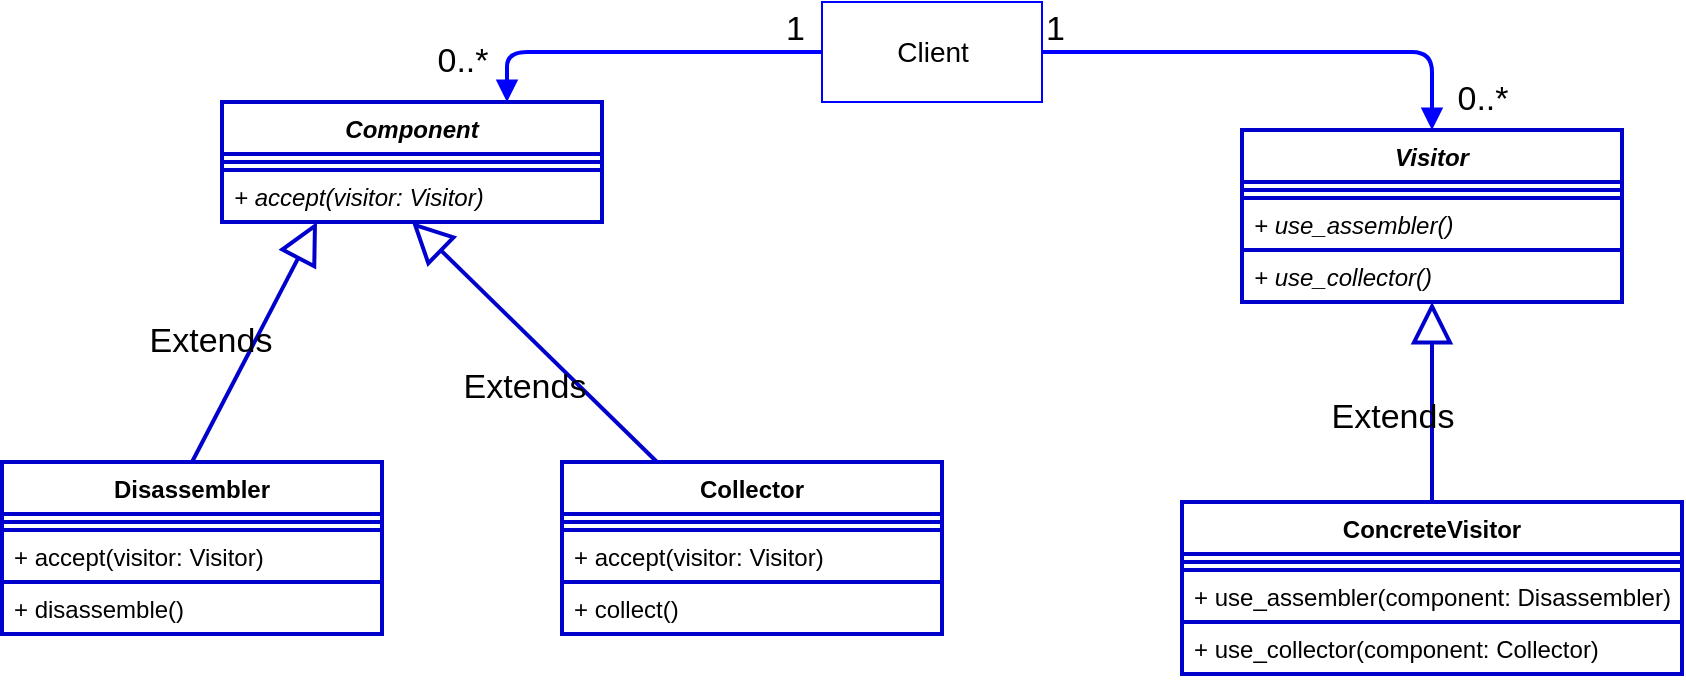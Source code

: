 <mxfile version="14.6.6" type="embed"><diagram id="9WygcgL6JWCiubNsI7kS" name="Page-1"><mxGraphModel dx="1050" dy="686" grid="1" gridSize="10" guides="1" tooltips="1" connect="1" arrows="1" fold="1" page="1" pageScale="1" pageWidth="850" pageHeight="1100" background="#ffffff" math="0" shadow="0"><root><mxCell id="0"/><mxCell id="1" parent="0"/><mxCell id="2" value="Component" style="swimlane;fontStyle=3;align=center;verticalAlign=top;childLayout=stackLayout;horizontal=1;startSize=26;horizontalStack=0;resizeParent=1;resizeParentMax=0;resizeLast=0;collapsible=1;marginBottom=0;fontColor=#000000;strokeColor=#0000CC;strokeWidth=2;fillColor=#FFFFFF;" parent="1" vertex="1"><mxGeometry x="120" y="70" width="190" height="60" as="geometry"/></mxCell><mxCell id="4" value="" style="line;strokeWidth=2;align=left;verticalAlign=middle;spacingTop=-1;spacingLeft=3;spacingRight=3;rotatable=0;labelPosition=right;points=[];portConstraint=eastwest;fontColor=#000000;strokeColor=#0000CC;fillColor=#FFFFFF;" parent="2" vertex="1"><mxGeometry y="26" width="190" height="8" as="geometry"/></mxCell><mxCell id="5" value="+ accept(visitor: Visitor)" style="text;align=left;verticalAlign=top;spacingLeft=4;spacingRight=4;overflow=hidden;rotatable=0;points=[[0,0.5],[1,0.5]];portConstraint=eastwest;fontColor=#000000;strokeColor=#0000CC;strokeWidth=2;fillColor=#FFFFFF;fontStyle=2" parent="2" vertex="1"><mxGeometry y="34" width="190" height="26" as="geometry"/></mxCell><mxCell id="7" value="Disassembler" style="swimlane;fontStyle=1;align=center;verticalAlign=top;childLayout=stackLayout;horizontal=1;startSize=26;horizontalStack=0;resizeParent=1;resizeParentMax=0;resizeLast=0;collapsible=1;marginBottom=0;fontColor=#000000;strokeColor=#0000CC;strokeWidth=2;fillColor=#FFFFFF;" vertex="1" parent="1"><mxGeometry x="10" y="250" width="190" height="86" as="geometry"/></mxCell><mxCell id="8" value="" style="line;strokeWidth=2;align=left;verticalAlign=middle;spacingTop=-1;spacingLeft=3;spacingRight=3;rotatable=0;labelPosition=right;points=[];portConstraint=eastwest;fontColor=#000000;strokeColor=#0000CC;fillColor=#FFFFFF;" vertex="1" parent="7"><mxGeometry y="26" width="190" height="8" as="geometry"/></mxCell><mxCell id="9" value="+ accept(visitor: Visitor)" style="text;align=left;verticalAlign=top;spacingLeft=4;spacingRight=4;overflow=hidden;rotatable=0;points=[[0,0.5],[1,0.5]];portConstraint=eastwest;fontColor=#000000;strokeColor=#0000CC;strokeWidth=2;fillColor=#FFFFFF;fontStyle=0" vertex="1" parent="7"><mxGeometry y="34" width="190" height="26" as="geometry"/></mxCell><mxCell id="13" value="+ disassemble()" style="text;align=left;verticalAlign=top;spacingLeft=4;spacingRight=4;overflow=hidden;rotatable=0;points=[[0,0.5],[1,0.5]];portConstraint=eastwest;fontColor=#000000;strokeColor=#0000CC;strokeWidth=2;fillColor=#FFFFFF;fontStyle=0" vertex="1" parent="7"><mxGeometry y="60" width="190" height="26" as="geometry"/></mxCell><mxCell id="10" value="Collector" style="swimlane;fontStyle=1;align=center;verticalAlign=top;childLayout=stackLayout;horizontal=1;startSize=26;horizontalStack=0;resizeParent=1;resizeParentMax=0;resizeLast=0;collapsible=1;marginBottom=0;fontColor=#000000;strokeColor=#0000CC;strokeWidth=2;fillColor=#FFFFFF;" vertex="1" parent="1"><mxGeometry x="290" y="250" width="190" height="86" as="geometry"/></mxCell><mxCell id="11" value="" style="line;strokeWidth=2;align=left;verticalAlign=middle;spacingTop=-1;spacingLeft=3;spacingRight=3;rotatable=0;labelPosition=right;points=[];portConstraint=eastwest;fontColor=#000000;strokeColor=#0000CC;fillColor=#FFFFFF;" vertex="1" parent="10"><mxGeometry y="26" width="190" height="8" as="geometry"/></mxCell><mxCell id="12" value="+ accept(visitor: Visitor)" style="text;align=left;verticalAlign=top;spacingLeft=4;spacingRight=4;overflow=hidden;rotatable=0;points=[[0,0.5],[1,0.5]];portConstraint=eastwest;fontColor=#000000;strokeColor=#0000CC;strokeWidth=2;fillColor=#FFFFFF;fontStyle=0" vertex="1" parent="10"><mxGeometry y="34" width="190" height="26" as="geometry"/></mxCell><mxCell id="14" value="+ collect()" style="text;align=left;verticalAlign=top;spacingLeft=4;spacingRight=4;overflow=hidden;rotatable=0;points=[[0,0.5],[1,0.5]];portConstraint=eastwest;fontColor=#000000;strokeColor=#0000CC;strokeWidth=2;fillColor=#FFFFFF;fontStyle=0" vertex="1" parent="10"><mxGeometry y="60" width="190" height="26" as="geometry"/></mxCell><mxCell id="15" value="Visitor" style="swimlane;fontStyle=3;align=center;verticalAlign=top;childLayout=stackLayout;horizontal=1;startSize=26;horizontalStack=0;resizeParent=1;resizeParentMax=0;resizeLast=0;collapsible=1;marginBottom=0;fontColor=#000000;strokeColor=#0000CC;strokeWidth=2;fillColor=#FFFFFF;" vertex="1" parent="1"><mxGeometry x="630" y="84" width="190" height="86" as="geometry"/></mxCell><mxCell id="16" value="" style="line;strokeWidth=2;align=left;verticalAlign=middle;spacingTop=-1;spacingLeft=3;spacingRight=3;rotatable=0;labelPosition=right;points=[];portConstraint=eastwest;fontColor=#000000;strokeColor=#0000CC;fillColor=#FFFFFF;" vertex="1" parent="15"><mxGeometry y="26" width="190" height="8" as="geometry"/></mxCell><mxCell id="17" value="+ use_assembler()" style="text;align=left;verticalAlign=top;spacingLeft=4;spacingRight=4;overflow=hidden;rotatable=0;points=[[0,0.5],[1,0.5]];portConstraint=eastwest;fontColor=#000000;strokeColor=#0000CC;strokeWidth=2;fillColor=#FFFFFF;fontStyle=2" vertex="1" parent="15"><mxGeometry y="34" width="190" height="26" as="geometry"/></mxCell><mxCell id="18" value="+ use_collector()" style="text;align=left;verticalAlign=top;spacingLeft=4;spacingRight=4;overflow=hidden;rotatable=0;points=[[0,0.5],[1,0.5]];portConstraint=eastwest;fontColor=#000000;strokeColor=#0000CC;strokeWidth=2;fillColor=#FFFFFF;fontStyle=2" vertex="1" parent="15"><mxGeometry y="60" width="190" height="26" as="geometry"/></mxCell><mxCell id="19" value="ConcreteVisitor" style="swimlane;fontStyle=1;align=center;verticalAlign=top;childLayout=stackLayout;horizontal=1;startSize=26;horizontalStack=0;resizeParent=1;resizeParentMax=0;resizeLast=0;collapsible=1;marginBottom=0;fontColor=#000000;strokeColor=#0000CC;strokeWidth=2;fillColor=#FFFFFF;" vertex="1" parent="1"><mxGeometry x="600" y="270" width="250" height="86" as="geometry"/></mxCell><mxCell id="20" value="" style="line;strokeWidth=2;align=left;verticalAlign=middle;spacingTop=-1;spacingLeft=3;spacingRight=3;rotatable=0;labelPosition=right;points=[];portConstraint=eastwest;fontColor=#000000;strokeColor=#0000CC;fillColor=#FFFFFF;" vertex="1" parent="19"><mxGeometry y="26" width="250" height="8" as="geometry"/></mxCell><mxCell id="21" value="+ use_assembler(component: Disassembler)" style="text;align=left;verticalAlign=top;spacingLeft=4;spacingRight=4;overflow=hidden;rotatable=0;points=[[0,0.5],[1,0.5]];portConstraint=eastwest;fontColor=#000000;strokeColor=#0000CC;strokeWidth=2;fillColor=#FFFFFF;fontStyle=0" vertex="1" parent="19"><mxGeometry y="34" width="250" height="26" as="geometry"/></mxCell><mxCell id="22" value="+ use_collector(component: Collector)" style="text;align=left;verticalAlign=top;spacingLeft=4;spacingRight=4;overflow=hidden;rotatable=0;points=[[0,0.5],[1,0.5]];portConstraint=eastwest;fontColor=#000000;strokeColor=#0000CC;strokeWidth=2;fillColor=#FFFFFF;fontStyle=0" vertex="1" parent="19"><mxGeometry y="60" width="250" height="26" as="geometry"/></mxCell><mxCell id="23" value="Extends" style="endArrow=block;endSize=16;endFill=0;html=1;exitX=0.5;exitY=0;exitDx=0;exitDy=0;entryX=0.25;entryY=1;entryDx=0;entryDy=0;strokeWidth=2;strokeColor=#0000CC;fontSize=17;fontColor=#000000;labelBackgroundColor=none;" edge="1" parent="1" source="7" target="2"><mxGeometry x="-0.149" y="20" width="160" relative="1" as="geometry"><mxPoint x="245" y="280" as="sourcePoint"/><mxPoint x="467.5" y="156" as="targetPoint"/><mxPoint as="offset"/></mxGeometry></mxCell><mxCell id="24" value="Extends" style="endArrow=block;endSize=16;endFill=0;html=1;exitX=0.25;exitY=0;exitDx=0;exitDy=0;entryX=0.5;entryY=1;entryDx=0;entryDy=0;strokeWidth=2;strokeColor=#0000CC;fontSize=17;fontColor=#000000;labelBackgroundColor=none;" edge="1" parent="1" source="10" target="2"><mxGeometry x="-0.149" y="20" width="160" relative="1" as="geometry"><mxPoint x="255" y="290" as="sourcePoint"/><mxPoint x="477.5" y="166" as="targetPoint"/><mxPoint as="offset"/></mxGeometry></mxCell><mxCell id="25" value="Extends" style="endArrow=block;endSize=16;endFill=0;html=1;exitX=0.5;exitY=0;exitDx=0;exitDy=0;entryX=0.5;entryY=1;entryDx=0;entryDy=0;strokeWidth=2;strokeColor=#0000CC;fontSize=17;fontColor=#000000;labelBackgroundColor=none;" edge="1" parent="1" source="19" target="15"><mxGeometry x="-0.149" y="20" width="160" relative="1" as="geometry"><mxPoint x="265" y="300" as="sourcePoint"/><mxPoint x="487.5" y="176" as="targetPoint"/><mxPoint as="offset"/></mxGeometry></mxCell><mxCell id="26" value="Client" style="html=1;fillColor=#FFFFFF;fontColor=#000000;fontSize=14;strokeColor=#0000FF;" vertex="1" parent="1"><mxGeometry x="420" y="20" width="110" height="50" as="geometry"/></mxCell><mxCell id="27" value="name" style="endArrow=block;endFill=1;html=1;edgeStyle=orthogonalEdgeStyle;align=left;verticalAlign=top;fontSize=14;entryX=0.75;entryY=0;entryDx=0;entryDy=0;exitX=0;exitY=0.5;exitDx=0;exitDy=0;strokeWidth=2;strokeColor=#0000FF;noLabel=1;fontColor=none;" edge="1" parent="1" source="26" target="2"><mxGeometry x="-1" relative="1" as="geometry"><mxPoint x="340" y="150" as="sourcePoint"/><mxPoint x="500" y="150" as="targetPoint"/></mxGeometry></mxCell><mxCell id="28" value="1" style="edgeLabel;resizable=0;html=1;align=left;verticalAlign=bottom;fontSize=17;fontColor=#000000;labelBackgroundColor=none;" connectable="0" vertex="1" parent="27"><mxGeometry x="-1" relative="1" as="geometry"><mxPoint x="-20" as="offset"/></mxGeometry></mxCell><mxCell id="29" value="name" style="endArrow=block;endFill=1;html=1;edgeStyle=orthogonalEdgeStyle;align=left;verticalAlign=top;fontSize=14;entryX=0.5;entryY=0;entryDx=0;entryDy=0;exitX=1;exitY=0.5;exitDx=0;exitDy=0;strokeWidth=2;strokeColor=#0000FF;noLabel=1;fontColor=none;" edge="1" parent="1" source="26" target="15"><mxGeometry x="-1" relative="1" as="geometry"><mxPoint x="430" y="55" as="sourcePoint"/><mxPoint x="272.5" y="80" as="targetPoint"/></mxGeometry></mxCell><mxCell id="30" value="1" style="edgeLabel;resizable=0;html=1;align=left;verticalAlign=bottom;fontSize=17;fontColor=#000000;labelBackgroundColor=none;" connectable="0" vertex="1" parent="29"><mxGeometry x="-1" relative="1" as="geometry"/></mxCell><mxCell id="31" value="0..*" style="text;html=1;align=center;verticalAlign=middle;resizable=0;points=[];autosize=1;strokeColor=none;fontSize=17;fontColor=#000000;" vertex="1" parent="1"><mxGeometry x="220" y="35" width="40" height="30" as="geometry"/></mxCell><mxCell id="32" value="0..*" style="text;html=1;align=center;verticalAlign=middle;resizable=0;points=[];autosize=1;strokeColor=none;fontSize=17;fontColor=#000000;" vertex="1" parent="1"><mxGeometry x="730" y="54" width="40" height="30" as="geometry"/></mxCell></root></mxGraphModel></diagram></mxfile>